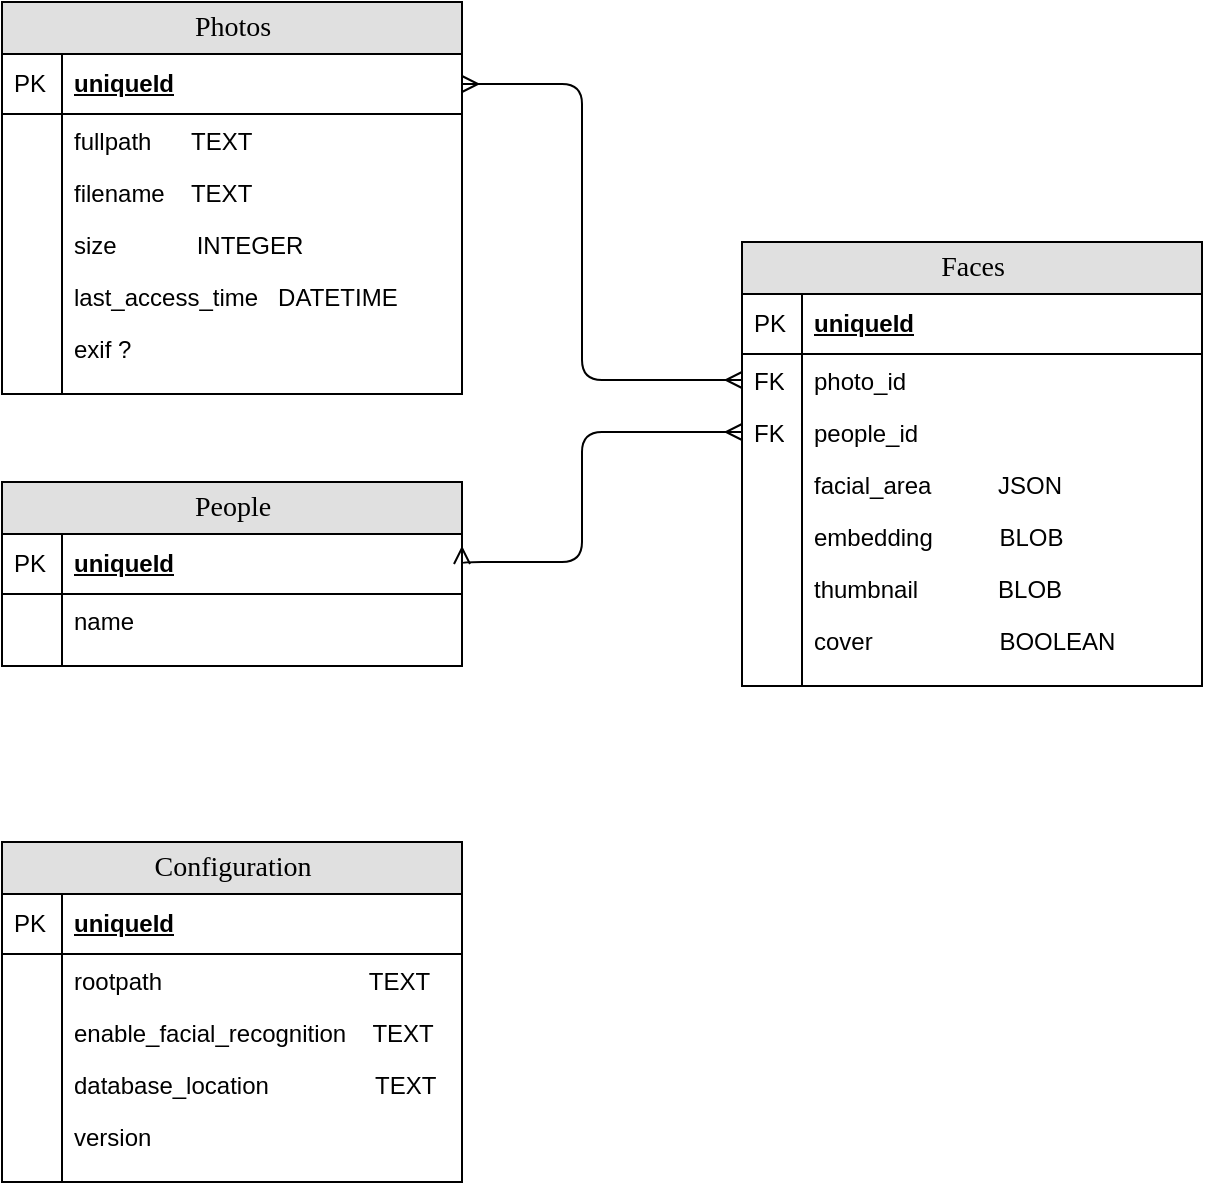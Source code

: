 <mxfile version="21.2.8" type="device">
  <diagram id="yzXwDHtrjtxy4xoAwG-Q" name="第2頁">
    <mxGraphModel dx="1098" dy="828" grid="1" gridSize="10" guides="1" tooltips="1" connect="1" arrows="1" fold="1" page="1" pageScale="1" pageWidth="1100" pageHeight="850" math="0" shadow="0">
      <root>
        <mxCell id="0" />
        <mxCell id="1" parent="0" />
        <mxCell id="5wph8IwgKQNNB8TQWuNo-1" value="Photos" style="swimlane;html=1;fontStyle=0;childLayout=stackLayout;horizontal=1;startSize=26;fillColor=#e0e0e0;horizontalStack=0;resizeParent=1;resizeLast=0;collapsible=1;marginBottom=0;swimlaneFillColor=#ffffff;align=center;rounded=0;shadow=0;comic=0;labelBackgroundColor=none;strokeWidth=1;fontFamily=Verdana;fontSize=14" vertex="1" parent="1">
          <mxGeometry x="100" y="80" width="230" height="196" as="geometry" />
        </mxCell>
        <mxCell id="5wph8IwgKQNNB8TQWuNo-2" value="uniqueId" style="shape=partialRectangle;top=0;left=0;right=0;bottom=1;html=1;align=left;verticalAlign=middle;fillColor=none;spacingLeft=34;spacingRight=4;whiteSpace=wrap;overflow=hidden;rotatable=0;points=[[0,0.5],[1,0.5]];portConstraint=eastwest;dropTarget=0;fontStyle=5;" vertex="1" parent="5wph8IwgKQNNB8TQWuNo-1">
          <mxGeometry y="26" width="230" height="30" as="geometry" />
        </mxCell>
        <mxCell id="5wph8IwgKQNNB8TQWuNo-3" value="PK" style="shape=partialRectangle;top=0;left=0;bottom=0;html=1;fillColor=none;align=left;verticalAlign=middle;spacingLeft=4;spacingRight=4;whiteSpace=wrap;overflow=hidden;rotatable=0;points=[];portConstraint=eastwest;part=1;" vertex="1" connectable="0" parent="5wph8IwgKQNNB8TQWuNo-2">
          <mxGeometry width="30" height="30" as="geometry" />
        </mxCell>
        <mxCell id="5wph8IwgKQNNB8TQWuNo-4" value="fullpath&amp;nbsp; &amp;nbsp; &amp;nbsp; TEXT" style="shape=partialRectangle;top=0;left=0;right=0;bottom=0;html=1;align=left;verticalAlign=top;fillColor=none;spacingLeft=34;spacingRight=4;whiteSpace=wrap;overflow=hidden;rotatable=0;points=[[0,0.5],[1,0.5]];portConstraint=eastwest;dropTarget=0;" vertex="1" parent="5wph8IwgKQNNB8TQWuNo-1">
          <mxGeometry y="56" width="230" height="26" as="geometry" />
        </mxCell>
        <mxCell id="5wph8IwgKQNNB8TQWuNo-5" value="" style="shape=partialRectangle;top=0;left=0;bottom=0;html=1;fillColor=none;align=left;verticalAlign=top;spacingLeft=4;spacingRight=4;whiteSpace=wrap;overflow=hidden;rotatable=0;points=[];portConstraint=eastwest;part=1;" vertex="1" connectable="0" parent="5wph8IwgKQNNB8TQWuNo-4">
          <mxGeometry width="30" height="26" as="geometry" />
        </mxCell>
        <mxCell id="5wph8IwgKQNNB8TQWuNo-6" value="filename&amp;nbsp; &amp;nbsp; TEXT" style="shape=partialRectangle;top=0;left=0;right=0;bottom=0;html=1;align=left;verticalAlign=top;fillColor=none;spacingLeft=34;spacingRight=4;whiteSpace=wrap;overflow=hidden;rotatable=0;points=[[0,0.5],[1,0.5]];portConstraint=eastwest;dropTarget=0;" vertex="1" parent="5wph8IwgKQNNB8TQWuNo-1">
          <mxGeometry y="82" width="230" height="26" as="geometry" />
        </mxCell>
        <mxCell id="5wph8IwgKQNNB8TQWuNo-7" value="" style="shape=partialRectangle;top=0;left=0;bottom=0;html=1;fillColor=none;align=left;verticalAlign=top;spacingLeft=4;spacingRight=4;whiteSpace=wrap;overflow=hidden;rotatable=0;points=[];portConstraint=eastwest;part=1;" vertex="1" connectable="0" parent="5wph8IwgKQNNB8TQWuNo-6">
          <mxGeometry width="30" height="26" as="geometry" />
        </mxCell>
        <mxCell id="5wph8IwgKQNNB8TQWuNo-12" value="size&amp;nbsp; &amp;nbsp; &amp;nbsp; &amp;nbsp; &amp;nbsp; &amp;nbsp; INTEGER" style="shape=partialRectangle;top=0;left=0;right=0;bottom=0;html=1;align=left;verticalAlign=top;fillColor=none;spacingLeft=34;spacingRight=4;whiteSpace=wrap;overflow=hidden;rotatable=0;points=[[0,0.5],[1,0.5]];portConstraint=eastwest;dropTarget=0;" vertex="1" parent="5wph8IwgKQNNB8TQWuNo-1">
          <mxGeometry y="108" width="230" height="26" as="geometry" />
        </mxCell>
        <mxCell id="5wph8IwgKQNNB8TQWuNo-13" value="" style="shape=partialRectangle;top=0;left=0;bottom=0;html=1;fillColor=none;align=left;verticalAlign=top;spacingLeft=4;spacingRight=4;whiteSpace=wrap;overflow=hidden;rotatable=0;points=[];portConstraint=eastwest;part=1;" vertex="1" connectable="0" parent="5wph8IwgKQNNB8TQWuNo-12">
          <mxGeometry width="30" height="26" as="geometry" />
        </mxCell>
        <mxCell id="5wph8IwgKQNNB8TQWuNo-14" value="last_access_time&amp;nbsp; &amp;nbsp;DATETIME" style="shape=partialRectangle;top=0;left=0;right=0;bottom=0;html=1;align=left;verticalAlign=top;fillColor=none;spacingLeft=34;spacingRight=4;whiteSpace=wrap;overflow=hidden;rotatable=0;points=[[0,0.5],[1,0.5]];portConstraint=eastwest;dropTarget=0;" vertex="1" parent="5wph8IwgKQNNB8TQWuNo-1">
          <mxGeometry y="134" width="230" height="26" as="geometry" />
        </mxCell>
        <mxCell id="5wph8IwgKQNNB8TQWuNo-15" value="" style="shape=partialRectangle;top=0;left=0;bottom=0;html=1;fillColor=none;align=left;verticalAlign=top;spacingLeft=4;spacingRight=4;whiteSpace=wrap;overflow=hidden;rotatable=0;points=[];portConstraint=eastwest;part=1;" vertex="1" connectable="0" parent="5wph8IwgKQNNB8TQWuNo-14">
          <mxGeometry width="30" height="26" as="geometry" />
        </mxCell>
        <mxCell id="5wph8IwgKQNNB8TQWuNo-8" value="exif ?" style="shape=partialRectangle;top=0;left=0;right=0;bottom=0;html=1;align=left;verticalAlign=top;fillColor=none;spacingLeft=34;spacingRight=4;whiteSpace=wrap;overflow=hidden;rotatable=0;points=[[0,0.5],[1,0.5]];portConstraint=eastwest;dropTarget=0;" vertex="1" parent="5wph8IwgKQNNB8TQWuNo-1">
          <mxGeometry y="160" width="230" height="26" as="geometry" />
        </mxCell>
        <mxCell id="5wph8IwgKQNNB8TQWuNo-9" value="" style="shape=partialRectangle;top=0;left=0;bottom=0;html=1;fillColor=none;align=left;verticalAlign=top;spacingLeft=4;spacingRight=4;whiteSpace=wrap;overflow=hidden;rotatable=0;points=[];portConstraint=eastwest;part=1;" vertex="1" connectable="0" parent="5wph8IwgKQNNB8TQWuNo-8">
          <mxGeometry width="30" height="26" as="geometry" />
        </mxCell>
        <mxCell id="5wph8IwgKQNNB8TQWuNo-10" value="" style="shape=partialRectangle;top=0;left=0;right=0;bottom=0;html=1;align=left;verticalAlign=top;fillColor=none;spacingLeft=34;spacingRight=4;whiteSpace=wrap;overflow=hidden;rotatable=0;points=[[0,0.5],[1,0.5]];portConstraint=eastwest;dropTarget=0;" vertex="1" parent="5wph8IwgKQNNB8TQWuNo-1">
          <mxGeometry y="186" width="230" height="10" as="geometry" />
        </mxCell>
        <mxCell id="5wph8IwgKQNNB8TQWuNo-11" value="" style="shape=partialRectangle;top=0;left=0;bottom=0;html=1;fillColor=none;align=left;verticalAlign=top;spacingLeft=4;spacingRight=4;whiteSpace=wrap;overflow=hidden;rotatable=0;points=[];portConstraint=eastwest;part=1;" vertex="1" connectable="0" parent="5wph8IwgKQNNB8TQWuNo-10">
          <mxGeometry width="30" height="10" as="geometry" />
        </mxCell>
        <mxCell id="GNVPOUG6-WAmdVI3vYox-1" value="Faces" style="swimlane;html=1;fontStyle=0;childLayout=stackLayout;horizontal=1;startSize=26;fillColor=#e0e0e0;horizontalStack=0;resizeParent=1;resizeLast=0;collapsible=1;marginBottom=0;swimlaneFillColor=#ffffff;align=center;rounded=0;shadow=0;comic=0;labelBackgroundColor=none;strokeWidth=1;fontFamily=Verdana;fontSize=14" vertex="1" parent="1">
          <mxGeometry x="470" y="200" width="230" height="222" as="geometry" />
        </mxCell>
        <mxCell id="GNVPOUG6-WAmdVI3vYox-2" value="uniqueId" style="shape=partialRectangle;top=0;left=0;right=0;bottom=1;html=1;align=left;verticalAlign=middle;fillColor=none;spacingLeft=34;spacingRight=4;whiteSpace=wrap;overflow=hidden;rotatable=0;points=[[0,0.5],[1,0.5]];portConstraint=eastwest;dropTarget=0;fontStyle=5;" vertex="1" parent="GNVPOUG6-WAmdVI3vYox-1">
          <mxGeometry y="26" width="230" height="30" as="geometry" />
        </mxCell>
        <mxCell id="GNVPOUG6-WAmdVI3vYox-3" value="PK" style="shape=partialRectangle;top=0;left=0;bottom=0;html=1;fillColor=none;align=left;verticalAlign=middle;spacingLeft=4;spacingRight=4;whiteSpace=wrap;overflow=hidden;rotatable=0;points=[];portConstraint=eastwest;part=1;" vertex="1" connectable="0" parent="GNVPOUG6-WAmdVI3vYox-2">
          <mxGeometry width="30" height="30" as="geometry" />
        </mxCell>
        <mxCell id="_i9CV49lN6ybp4X9Yssh-4" value="photo_id" style="shape=partialRectangle;top=0;left=0;right=0;bottom=0;html=1;align=left;verticalAlign=top;fillColor=none;spacingLeft=34;spacingRight=4;whiteSpace=wrap;overflow=hidden;rotatable=0;points=[[0,0.5],[1,0.5]];portConstraint=eastwest;dropTarget=0;" vertex="1" parent="GNVPOUG6-WAmdVI3vYox-1">
          <mxGeometry y="56" width="230" height="26" as="geometry" />
        </mxCell>
        <mxCell id="_i9CV49lN6ybp4X9Yssh-5" value="FK" style="shape=partialRectangle;top=0;left=0;bottom=0;html=1;fillColor=none;align=left;verticalAlign=top;spacingLeft=4;spacingRight=4;whiteSpace=wrap;overflow=hidden;rotatable=0;points=[];portConstraint=eastwest;part=1;" vertex="1" connectable="0" parent="_i9CV49lN6ybp4X9Yssh-4">
          <mxGeometry width="30" height="26" as="geometry" />
        </mxCell>
        <mxCell id="GNVPOUG6-WAmdVI3vYox-4" value="people_id" style="shape=partialRectangle;top=0;left=0;right=0;bottom=0;html=1;align=left;verticalAlign=top;fillColor=none;spacingLeft=34;spacingRight=4;whiteSpace=wrap;overflow=hidden;rotatable=0;points=[[0,0.5],[1,0.5]];portConstraint=eastwest;dropTarget=0;" vertex="1" parent="GNVPOUG6-WAmdVI3vYox-1">
          <mxGeometry y="82" width="230" height="26" as="geometry" />
        </mxCell>
        <mxCell id="GNVPOUG6-WAmdVI3vYox-5" value="FK" style="shape=partialRectangle;top=0;left=0;bottom=0;html=1;fillColor=none;align=left;verticalAlign=top;spacingLeft=4;spacingRight=4;whiteSpace=wrap;overflow=hidden;rotatable=0;points=[];portConstraint=eastwest;part=1;" vertex="1" connectable="0" parent="GNVPOUG6-WAmdVI3vYox-4">
          <mxGeometry width="30" height="26" as="geometry" />
        </mxCell>
        <mxCell id="GNVPOUG6-WAmdVI3vYox-6" value="facial_area&amp;nbsp; &amp;nbsp; &amp;nbsp; &amp;nbsp; &amp;nbsp; JSON" style="shape=partialRectangle;top=0;left=0;right=0;bottom=0;html=1;align=left;verticalAlign=top;fillColor=none;spacingLeft=34;spacingRight=4;whiteSpace=wrap;overflow=hidden;rotatable=0;points=[[0,0.5],[1,0.5]];portConstraint=eastwest;dropTarget=0;" vertex="1" parent="GNVPOUG6-WAmdVI3vYox-1">
          <mxGeometry y="108" width="230" height="26" as="geometry" />
        </mxCell>
        <mxCell id="GNVPOUG6-WAmdVI3vYox-7" value="" style="shape=partialRectangle;top=0;left=0;bottom=0;html=1;fillColor=none;align=left;verticalAlign=top;spacingLeft=4;spacingRight=4;whiteSpace=wrap;overflow=hidden;rotatable=0;points=[];portConstraint=eastwest;part=1;" vertex="1" connectable="0" parent="GNVPOUG6-WAmdVI3vYox-6">
          <mxGeometry width="30" height="26" as="geometry" />
        </mxCell>
        <mxCell id="_i9CV49lN6ybp4X9Yssh-23" value="embedding&amp;nbsp; &amp;nbsp; &amp;nbsp; &amp;nbsp; &amp;nbsp; BLOB" style="shape=partialRectangle;top=0;left=0;right=0;bottom=0;html=1;align=left;verticalAlign=top;fillColor=none;spacingLeft=34;spacingRight=4;whiteSpace=wrap;overflow=hidden;rotatable=0;points=[[0,0.5],[1,0.5]];portConstraint=eastwest;dropTarget=0;" vertex="1" parent="GNVPOUG6-WAmdVI3vYox-1">
          <mxGeometry y="134" width="230" height="26" as="geometry" />
        </mxCell>
        <mxCell id="_i9CV49lN6ybp4X9Yssh-24" value="" style="shape=partialRectangle;top=0;left=0;bottom=0;html=1;fillColor=none;align=left;verticalAlign=top;spacingLeft=4;spacingRight=4;whiteSpace=wrap;overflow=hidden;rotatable=0;points=[];portConstraint=eastwest;part=1;" vertex="1" connectable="0" parent="_i9CV49lN6ybp4X9Yssh-23">
          <mxGeometry width="30" height="26" as="geometry" />
        </mxCell>
        <mxCell id="_i9CV49lN6ybp4X9Yssh-25" value="thumbnail&amp;nbsp; &amp;nbsp; &amp;nbsp; &amp;nbsp; &amp;nbsp; &amp;nbsp; BLOB" style="shape=partialRectangle;top=0;left=0;right=0;bottom=0;html=1;align=left;verticalAlign=top;fillColor=none;spacingLeft=34;spacingRight=4;whiteSpace=wrap;overflow=hidden;rotatable=0;points=[[0,0.5],[1,0.5]];portConstraint=eastwest;dropTarget=0;" vertex="1" parent="GNVPOUG6-WAmdVI3vYox-1">
          <mxGeometry y="160" width="230" height="26" as="geometry" />
        </mxCell>
        <mxCell id="_i9CV49lN6ybp4X9Yssh-26" value="" style="shape=partialRectangle;top=0;left=0;bottom=0;html=1;fillColor=none;align=left;verticalAlign=top;spacingLeft=4;spacingRight=4;whiteSpace=wrap;overflow=hidden;rotatable=0;points=[];portConstraint=eastwest;part=1;" vertex="1" connectable="0" parent="_i9CV49lN6ybp4X9Yssh-25">
          <mxGeometry width="30" height="26" as="geometry" />
        </mxCell>
        <mxCell id="_i9CV49lN6ybp4X9Yssh-2" value="cover&amp;nbsp; &amp;nbsp; &amp;nbsp; &amp;nbsp; &amp;nbsp; &amp;nbsp; &amp;nbsp; &amp;nbsp; &amp;nbsp; &amp;nbsp;BOOLEAN" style="shape=partialRectangle;top=0;left=0;right=0;bottom=0;html=1;align=left;verticalAlign=top;fillColor=none;spacingLeft=34;spacingRight=4;whiteSpace=wrap;overflow=hidden;rotatable=0;points=[[0,0.5],[1,0.5]];portConstraint=eastwest;dropTarget=0;" vertex="1" parent="GNVPOUG6-WAmdVI3vYox-1">
          <mxGeometry y="186" width="230" height="26" as="geometry" />
        </mxCell>
        <mxCell id="_i9CV49lN6ybp4X9Yssh-3" value="" style="shape=partialRectangle;top=0;left=0;bottom=0;html=1;fillColor=none;align=left;verticalAlign=top;spacingLeft=4;spacingRight=4;whiteSpace=wrap;overflow=hidden;rotatable=0;points=[];portConstraint=eastwest;part=1;" vertex="1" connectable="0" parent="_i9CV49lN6ybp4X9Yssh-2">
          <mxGeometry width="30" height="26" as="geometry" />
        </mxCell>
        <mxCell id="GNVPOUG6-WAmdVI3vYox-10" value="" style="shape=partialRectangle;top=0;left=0;right=0;bottom=0;html=1;align=left;verticalAlign=top;fillColor=none;spacingLeft=34;spacingRight=4;whiteSpace=wrap;overflow=hidden;rotatable=0;points=[[0,0.5],[1,0.5]];portConstraint=eastwest;dropTarget=0;" vertex="1" parent="GNVPOUG6-WAmdVI3vYox-1">
          <mxGeometry y="212" width="230" height="10" as="geometry" />
        </mxCell>
        <mxCell id="GNVPOUG6-WAmdVI3vYox-11" value="" style="shape=partialRectangle;top=0;left=0;bottom=0;html=1;fillColor=none;align=left;verticalAlign=top;spacingLeft=4;spacingRight=4;whiteSpace=wrap;overflow=hidden;rotatable=0;points=[];portConstraint=eastwest;part=1;" vertex="1" connectable="0" parent="GNVPOUG6-WAmdVI3vYox-10">
          <mxGeometry width="30" height="10" as="geometry" />
        </mxCell>
        <mxCell id="_i9CV49lN6ybp4X9Yssh-1" value="" style="edgeStyle=orthogonalEdgeStyle;html=1;endArrow=ERmany;startArrow=ERmany;labelBackgroundColor=none;fontFamily=Verdana;fontSize=14;entryX=1;entryY=0.5;entryDx=0;entryDy=0;exitX=0;exitY=0.5;exitDx=0;exitDy=0;" edge="1" parent="1" source="_i9CV49lN6ybp4X9Yssh-4" target="5wph8IwgKQNNB8TQWuNo-2">
          <mxGeometry width="100" height="100" relative="1" as="geometry">
            <mxPoint x="380" y="210" as="sourcePoint" />
            <mxPoint x="450" y="181" as="targetPoint" />
            <Array as="points">
              <mxPoint x="390" y="269" />
              <mxPoint x="390" y="121" />
            </Array>
          </mxGeometry>
        </mxCell>
        <mxCell id="_i9CV49lN6ybp4X9Yssh-7" value="People" style="swimlane;html=1;fontStyle=0;childLayout=stackLayout;horizontal=1;startSize=26;fillColor=#e0e0e0;horizontalStack=0;resizeParent=1;resizeLast=0;collapsible=1;marginBottom=0;swimlaneFillColor=#ffffff;align=center;rounded=0;shadow=0;comic=0;labelBackgroundColor=none;strokeWidth=1;fontFamily=Verdana;fontSize=14" vertex="1" parent="1">
          <mxGeometry x="100" y="320" width="230" height="92" as="geometry" />
        </mxCell>
        <mxCell id="_i9CV49lN6ybp4X9Yssh-8" value="uniqueId" style="shape=partialRectangle;top=0;left=0;right=0;bottom=1;html=1;align=left;verticalAlign=middle;fillColor=none;spacingLeft=34;spacingRight=4;whiteSpace=wrap;overflow=hidden;rotatable=0;points=[[0,0.5],[1,0.5]];portConstraint=eastwest;dropTarget=0;fontStyle=5;" vertex="1" parent="_i9CV49lN6ybp4X9Yssh-7">
          <mxGeometry y="26" width="230" height="30" as="geometry" />
        </mxCell>
        <mxCell id="_i9CV49lN6ybp4X9Yssh-9" value="PK" style="shape=partialRectangle;top=0;left=0;bottom=0;html=1;fillColor=none;align=left;verticalAlign=middle;spacingLeft=4;spacingRight=4;whiteSpace=wrap;overflow=hidden;rotatable=0;points=[];portConstraint=eastwest;part=1;" vertex="1" connectable="0" parent="_i9CV49lN6ybp4X9Yssh-8">
          <mxGeometry width="30" height="30" as="geometry" />
        </mxCell>
        <mxCell id="_i9CV49lN6ybp4X9Yssh-10" value="name" style="shape=partialRectangle;top=0;left=0;right=0;bottom=0;html=1;align=left;verticalAlign=top;fillColor=none;spacingLeft=34;spacingRight=4;whiteSpace=wrap;overflow=hidden;rotatable=0;points=[[0,0.5],[1,0.5]];portConstraint=eastwest;dropTarget=0;" vertex="1" parent="_i9CV49lN6ybp4X9Yssh-7">
          <mxGeometry y="56" width="230" height="26" as="geometry" />
        </mxCell>
        <mxCell id="_i9CV49lN6ybp4X9Yssh-11" value="" style="shape=partialRectangle;top=0;left=0;bottom=0;html=1;fillColor=none;align=left;verticalAlign=top;spacingLeft=4;spacingRight=4;whiteSpace=wrap;overflow=hidden;rotatable=0;points=[];portConstraint=eastwest;part=1;" vertex="1" connectable="0" parent="_i9CV49lN6ybp4X9Yssh-10">
          <mxGeometry width="30" height="26" as="geometry" />
        </mxCell>
        <mxCell id="_i9CV49lN6ybp4X9Yssh-18" value="" style="shape=partialRectangle;top=0;left=0;right=0;bottom=0;html=1;align=left;verticalAlign=top;fillColor=none;spacingLeft=34;spacingRight=4;whiteSpace=wrap;overflow=hidden;rotatable=0;points=[[0,0.5],[1,0.5]];portConstraint=eastwest;dropTarget=0;" vertex="1" parent="_i9CV49lN6ybp4X9Yssh-7">
          <mxGeometry y="82" width="230" height="10" as="geometry" />
        </mxCell>
        <mxCell id="_i9CV49lN6ybp4X9Yssh-19" value="" style="shape=partialRectangle;top=0;left=0;bottom=0;html=1;fillColor=none;align=left;verticalAlign=top;spacingLeft=4;spacingRight=4;whiteSpace=wrap;overflow=hidden;rotatable=0;points=[];portConstraint=eastwest;part=1;" vertex="1" connectable="0" parent="_i9CV49lN6ybp4X9Yssh-18">
          <mxGeometry width="30" height="10" as="geometry" />
        </mxCell>
        <mxCell id="_i9CV49lN6ybp4X9Yssh-22" value="" style="edgeStyle=orthogonalEdgeStyle;html=1;endArrow=ERmany;startArrow=ERmany;labelBackgroundColor=none;fontFamily=Verdana;fontSize=14;entryX=1;entryY=0.5;entryDx=0;entryDy=0;exitX=0;exitY=0.5;exitDx=0;exitDy=0;" edge="1" parent="1" source="GNVPOUG6-WAmdVI3vYox-4" target="_i9CV49lN6ybp4X9Yssh-8">
          <mxGeometry width="100" height="100" relative="1" as="geometry">
            <mxPoint x="440" y="159" as="sourcePoint" />
            <mxPoint x="340" y="131" as="targetPoint" />
            <Array as="points">
              <mxPoint x="390" y="295" />
              <mxPoint x="390" y="360" />
            </Array>
          </mxGeometry>
        </mxCell>
        <mxCell id="S9THqMIiyPT8yQ8FvP4w-1" value="Configuration" style="swimlane;html=1;fontStyle=0;childLayout=stackLayout;horizontal=1;startSize=26;fillColor=#e0e0e0;horizontalStack=0;resizeParent=1;resizeLast=0;collapsible=1;marginBottom=0;swimlaneFillColor=#ffffff;align=center;rounded=0;shadow=0;comic=0;labelBackgroundColor=none;strokeWidth=1;fontFamily=Verdana;fontSize=14" vertex="1" parent="1">
          <mxGeometry x="100" y="500" width="230" height="170" as="geometry" />
        </mxCell>
        <mxCell id="S9THqMIiyPT8yQ8FvP4w-2" value="uniqueId" style="shape=partialRectangle;top=0;left=0;right=0;bottom=1;html=1;align=left;verticalAlign=middle;fillColor=none;spacingLeft=34;spacingRight=4;whiteSpace=wrap;overflow=hidden;rotatable=0;points=[[0,0.5],[1,0.5]];portConstraint=eastwest;dropTarget=0;fontStyle=5;" vertex="1" parent="S9THqMIiyPT8yQ8FvP4w-1">
          <mxGeometry y="26" width="230" height="30" as="geometry" />
        </mxCell>
        <mxCell id="S9THqMIiyPT8yQ8FvP4w-3" value="PK" style="shape=partialRectangle;top=0;left=0;bottom=0;html=1;fillColor=none;align=left;verticalAlign=middle;spacingLeft=4;spacingRight=4;whiteSpace=wrap;overflow=hidden;rotatable=0;points=[];portConstraint=eastwest;part=1;" vertex="1" connectable="0" parent="S9THqMIiyPT8yQ8FvP4w-2">
          <mxGeometry width="30" height="30" as="geometry" />
        </mxCell>
        <mxCell id="S9THqMIiyPT8yQ8FvP4w-4" value="rootpath&amp;nbsp; &amp;nbsp; &amp;nbsp; &amp;nbsp; &amp;nbsp; &amp;nbsp; &amp;nbsp; &amp;nbsp; &amp;nbsp; &amp;nbsp; &amp;nbsp; &amp;nbsp; &amp;nbsp; &amp;nbsp; &amp;nbsp; &amp;nbsp;TEXT" style="shape=partialRectangle;top=0;left=0;right=0;bottom=0;html=1;align=left;verticalAlign=top;fillColor=none;spacingLeft=34;spacingRight=4;whiteSpace=wrap;overflow=hidden;rotatable=0;points=[[0,0.5],[1,0.5]];portConstraint=eastwest;dropTarget=0;" vertex="1" parent="S9THqMIiyPT8yQ8FvP4w-1">
          <mxGeometry y="56" width="230" height="26" as="geometry" />
        </mxCell>
        <mxCell id="S9THqMIiyPT8yQ8FvP4w-5" value="" style="shape=partialRectangle;top=0;left=0;bottom=0;html=1;fillColor=none;align=left;verticalAlign=top;spacingLeft=4;spacingRight=4;whiteSpace=wrap;overflow=hidden;rotatable=0;points=[];portConstraint=eastwest;part=1;" vertex="1" connectable="0" parent="S9THqMIiyPT8yQ8FvP4w-4">
          <mxGeometry width="30" height="26" as="geometry" />
        </mxCell>
        <mxCell id="S9THqMIiyPT8yQ8FvP4w-6" value="enable_facial_recognition&amp;nbsp; &amp;nbsp; TEXT" style="shape=partialRectangle;top=0;left=0;right=0;bottom=0;html=1;align=left;verticalAlign=top;fillColor=none;spacingLeft=34;spacingRight=4;whiteSpace=wrap;overflow=hidden;rotatable=0;points=[[0,0.5],[1,0.5]];portConstraint=eastwest;dropTarget=0;" vertex="1" parent="S9THqMIiyPT8yQ8FvP4w-1">
          <mxGeometry y="82" width="230" height="26" as="geometry" />
        </mxCell>
        <mxCell id="S9THqMIiyPT8yQ8FvP4w-7" value="" style="shape=partialRectangle;top=0;left=0;bottom=0;html=1;fillColor=none;align=left;verticalAlign=top;spacingLeft=4;spacingRight=4;whiteSpace=wrap;overflow=hidden;rotatable=0;points=[];portConstraint=eastwest;part=1;" vertex="1" connectable="0" parent="S9THqMIiyPT8yQ8FvP4w-6">
          <mxGeometry width="30" height="26" as="geometry" />
        </mxCell>
        <mxCell id="S9THqMIiyPT8yQ8FvP4w-8" value="database_location&amp;nbsp; &amp;nbsp; &amp;nbsp; &amp;nbsp; &amp;nbsp; &amp;nbsp; &amp;nbsp; &amp;nbsp; TEXT" style="shape=partialRectangle;top=0;left=0;right=0;bottom=0;html=1;align=left;verticalAlign=top;fillColor=none;spacingLeft=34;spacingRight=4;whiteSpace=wrap;overflow=hidden;rotatable=0;points=[[0,0.5],[1,0.5]];portConstraint=eastwest;dropTarget=0;" vertex="1" parent="S9THqMIiyPT8yQ8FvP4w-1">
          <mxGeometry y="108" width="230" height="26" as="geometry" />
        </mxCell>
        <mxCell id="S9THqMIiyPT8yQ8FvP4w-9" value="" style="shape=partialRectangle;top=0;left=0;bottom=0;html=1;fillColor=none;align=left;verticalAlign=top;spacingLeft=4;spacingRight=4;whiteSpace=wrap;overflow=hidden;rotatable=0;points=[];portConstraint=eastwest;part=1;" vertex="1" connectable="0" parent="S9THqMIiyPT8yQ8FvP4w-8">
          <mxGeometry width="30" height="26" as="geometry" />
        </mxCell>
        <mxCell id="S9THqMIiyPT8yQ8FvP4w-10" value="version" style="shape=partialRectangle;top=0;left=0;right=0;bottom=0;html=1;align=left;verticalAlign=top;fillColor=none;spacingLeft=34;spacingRight=4;whiteSpace=wrap;overflow=hidden;rotatable=0;points=[[0,0.5],[1,0.5]];portConstraint=eastwest;dropTarget=0;" vertex="1" parent="S9THqMIiyPT8yQ8FvP4w-1">
          <mxGeometry y="134" width="230" height="26" as="geometry" />
        </mxCell>
        <mxCell id="S9THqMIiyPT8yQ8FvP4w-11" value="" style="shape=partialRectangle;top=0;left=0;bottom=0;html=1;fillColor=none;align=left;verticalAlign=top;spacingLeft=4;spacingRight=4;whiteSpace=wrap;overflow=hidden;rotatable=0;points=[];portConstraint=eastwest;part=1;" vertex="1" connectable="0" parent="S9THqMIiyPT8yQ8FvP4w-10">
          <mxGeometry width="30" height="26" as="geometry" />
        </mxCell>
        <mxCell id="S9THqMIiyPT8yQ8FvP4w-14" value="" style="shape=partialRectangle;top=0;left=0;right=0;bottom=0;html=1;align=left;verticalAlign=top;fillColor=none;spacingLeft=34;spacingRight=4;whiteSpace=wrap;overflow=hidden;rotatable=0;points=[[0,0.5],[1,0.5]];portConstraint=eastwest;dropTarget=0;" vertex="1" parent="S9THqMIiyPT8yQ8FvP4w-1">
          <mxGeometry y="160" width="230" height="10" as="geometry" />
        </mxCell>
        <mxCell id="S9THqMIiyPT8yQ8FvP4w-15" value="" style="shape=partialRectangle;top=0;left=0;bottom=0;html=1;fillColor=none;align=left;verticalAlign=top;spacingLeft=4;spacingRight=4;whiteSpace=wrap;overflow=hidden;rotatable=0;points=[];portConstraint=eastwest;part=1;" vertex="1" connectable="0" parent="S9THqMIiyPT8yQ8FvP4w-14">
          <mxGeometry width="30" height="10" as="geometry" />
        </mxCell>
      </root>
    </mxGraphModel>
  </diagram>
</mxfile>

